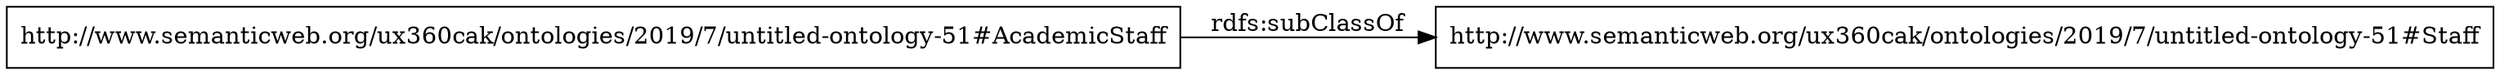 digraph ar2dtool_diagram { 
rankdir=LR;
size="1000"
node [shape = rectangle, color="black"]; "http://www.semanticweb.org/ux360cak/ontologies/2019/7/untitled-ontology-51#Staff" "http://www.semanticweb.org/ux360cak/ontologies/2019/7/untitled-ontology-51#AcademicStaff" ; /*classes style*/
	"http://www.semanticweb.org/ux360cak/ontologies/2019/7/untitled-ontology-51#AcademicStaff" -> "http://www.semanticweb.org/ux360cak/ontologies/2019/7/untitled-ontology-51#Staff" [ label = "rdfs:subClassOf" ];

}
